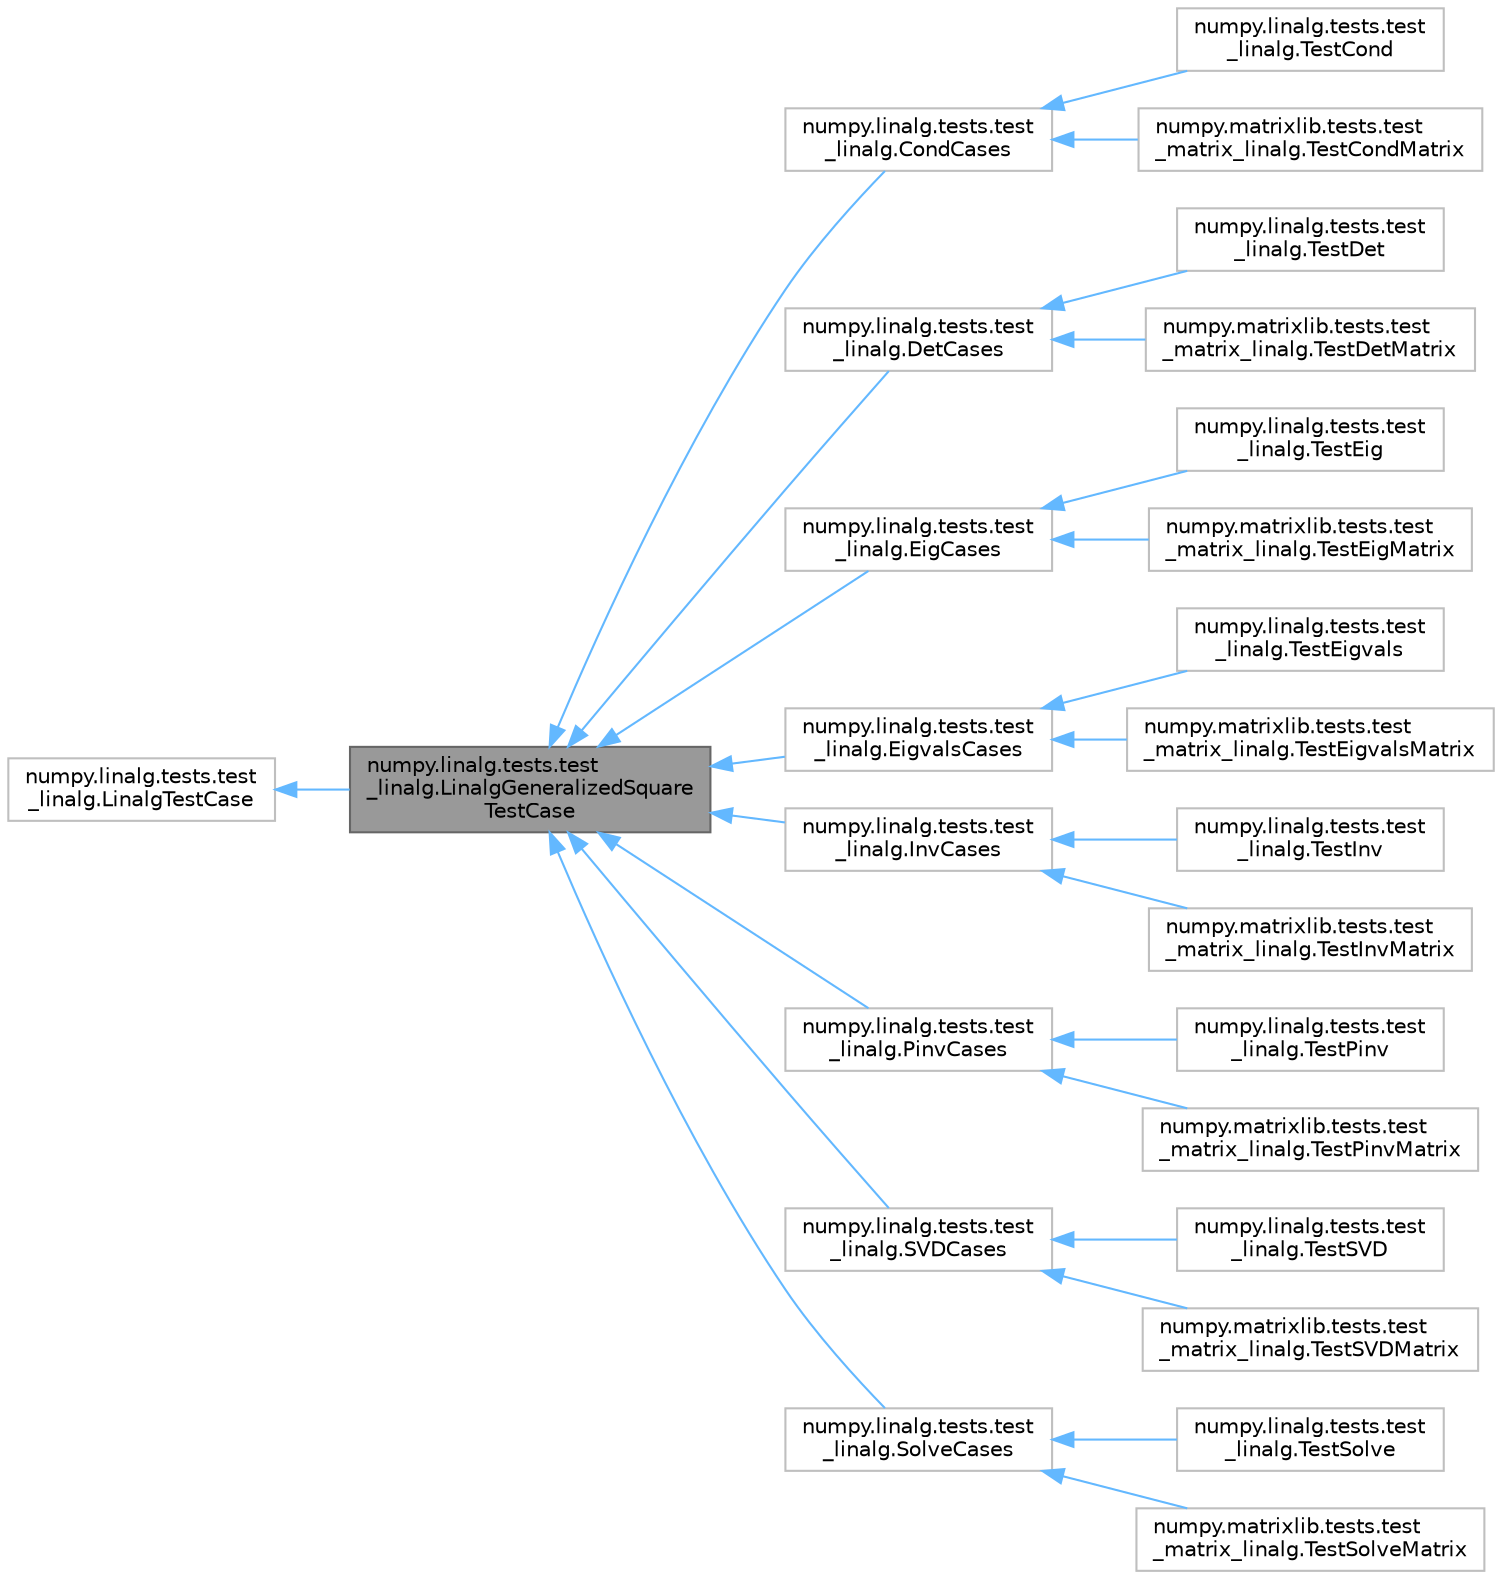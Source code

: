 digraph "numpy.linalg.tests.test_linalg.LinalgGeneralizedSquareTestCase"
{
 // LATEX_PDF_SIZE
  bgcolor="transparent";
  edge [fontname=Helvetica,fontsize=10,labelfontname=Helvetica,labelfontsize=10];
  node [fontname=Helvetica,fontsize=10,shape=box,height=0.2,width=0.4];
  rankdir="LR";
  Node1 [id="Node000001",label="numpy.linalg.tests.test\l_linalg.LinalgGeneralizedSquare\lTestCase",height=0.2,width=0.4,color="gray40", fillcolor="grey60", style="filled", fontcolor="black",tooltip=" "];
  Node2 -> Node1 [id="edge26_Node000001_Node000002",dir="back",color="steelblue1",style="solid",tooltip=" "];
  Node2 [id="Node000002",label="numpy.linalg.tests.test\l_linalg.LinalgTestCase",height=0.2,width=0.4,color="grey75", fillcolor="white", style="filled",URL="$df/d23/classnumpy_1_1linalg_1_1tests_1_1test__linalg_1_1LinalgTestCase.html",tooltip=" "];
  Node1 -> Node3 [id="edge27_Node000001_Node000003",dir="back",color="steelblue1",style="solid",tooltip=" "];
  Node3 [id="Node000003",label="numpy.linalg.tests.test\l_linalg.CondCases",height=0.2,width=0.4,color="grey75", fillcolor="white", style="filled",URL="$d6/d54/classnumpy_1_1linalg_1_1tests_1_1test__linalg_1_1CondCases.html",tooltip=" "];
  Node3 -> Node4 [id="edge28_Node000003_Node000004",dir="back",color="steelblue1",style="solid",tooltip=" "];
  Node4 [id="Node000004",label="numpy.linalg.tests.test\l_linalg.TestCond",height=0.2,width=0.4,color="grey75", fillcolor="white", style="filled",URL="$d9/d86/classnumpy_1_1linalg_1_1tests_1_1test__linalg_1_1TestCond.html",tooltip=" "];
  Node3 -> Node5 [id="edge29_Node000003_Node000005",dir="back",color="steelblue1",style="solid",tooltip=" "];
  Node5 [id="Node000005",label="numpy.matrixlib.tests.test\l_matrix_linalg.TestCondMatrix",height=0.2,width=0.4,color="grey75", fillcolor="white", style="filled",URL="$d5/dd4/classnumpy_1_1matrixlib_1_1tests_1_1test__matrix__linalg_1_1TestCondMatrix.html",tooltip=" "];
  Node1 -> Node6 [id="edge30_Node000001_Node000006",dir="back",color="steelblue1",style="solid",tooltip=" "];
  Node6 [id="Node000006",label="numpy.linalg.tests.test\l_linalg.DetCases",height=0.2,width=0.4,color="grey75", fillcolor="white", style="filled",URL="$d4/d63/classnumpy_1_1linalg_1_1tests_1_1test__linalg_1_1DetCases.html",tooltip=" "];
  Node6 -> Node7 [id="edge31_Node000006_Node000007",dir="back",color="steelblue1",style="solid",tooltip=" "];
  Node7 [id="Node000007",label="numpy.linalg.tests.test\l_linalg.TestDet",height=0.2,width=0.4,color="grey75", fillcolor="white", style="filled",URL="$d6/d23/classnumpy_1_1linalg_1_1tests_1_1test__linalg_1_1TestDet.html",tooltip=" "];
  Node6 -> Node8 [id="edge32_Node000006_Node000008",dir="back",color="steelblue1",style="solid",tooltip=" "];
  Node8 [id="Node000008",label="numpy.matrixlib.tests.test\l_matrix_linalg.TestDetMatrix",height=0.2,width=0.4,color="grey75", fillcolor="white", style="filled",URL="$d7/d75/classnumpy_1_1matrixlib_1_1tests_1_1test__matrix__linalg_1_1TestDetMatrix.html",tooltip=" "];
  Node1 -> Node9 [id="edge33_Node000001_Node000009",dir="back",color="steelblue1",style="solid",tooltip=" "];
  Node9 [id="Node000009",label="numpy.linalg.tests.test\l_linalg.EigCases",height=0.2,width=0.4,color="grey75", fillcolor="white", style="filled",URL="$d2/da3/classnumpy_1_1linalg_1_1tests_1_1test__linalg_1_1EigCases.html",tooltip=" "];
  Node9 -> Node10 [id="edge34_Node000009_Node000010",dir="back",color="steelblue1",style="solid",tooltip=" "];
  Node10 [id="Node000010",label="numpy.linalg.tests.test\l_linalg.TestEig",height=0.2,width=0.4,color="grey75", fillcolor="white", style="filled",URL="$da/d11/classnumpy_1_1linalg_1_1tests_1_1test__linalg_1_1TestEig.html",tooltip=" "];
  Node9 -> Node11 [id="edge35_Node000009_Node000011",dir="back",color="steelblue1",style="solid",tooltip=" "];
  Node11 [id="Node000011",label="numpy.matrixlib.tests.test\l_matrix_linalg.TestEigMatrix",height=0.2,width=0.4,color="grey75", fillcolor="white", style="filled",URL="$d9/d04/classnumpy_1_1matrixlib_1_1tests_1_1test__matrix__linalg_1_1TestEigMatrix.html",tooltip=" "];
  Node1 -> Node12 [id="edge36_Node000001_Node000012",dir="back",color="steelblue1",style="solid",tooltip=" "];
  Node12 [id="Node000012",label="numpy.linalg.tests.test\l_linalg.EigvalsCases",height=0.2,width=0.4,color="grey75", fillcolor="white", style="filled",URL="$d8/d4e/classnumpy_1_1linalg_1_1tests_1_1test__linalg_1_1EigvalsCases.html",tooltip=" "];
  Node12 -> Node13 [id="edge37_Node000012_Node000013",dir="back",color="steelblue1",style="solid",tooltip=" "];
  Node13 [id="Node000013",label="numpy.linalg.tests.test\l_linalg.TestEigvals",height=0.2,width=0.4,color="grey75", fillcolor="white", style="filled",URL="$db/d7f/classnumpy_1_1linalg_1_1tests_1_1test__linalg_1_1TestEigvals.html",tooltip=" "];
  Node12 -> Node14 [id="edge38_Node000012_Node000014",dir="back",color="steelblue1",style="solid",tooltip=" "];
  Node14 [id="Node000014",label="numpy.matrixlib.tests.test\l_matrix_linalg.TestEigvalsMatrix",height=0.2,width=0.4,color="grey75", fillcolor="white", style="filled",URL="$df/d9c/classnumpy_1_1matrixlib_1_1tests_1_1test__matrix__linalg_1_1TestEigvalsMatrix.html",tooltip=" "];
  Node1 -> Node15 [id="edge39_Node000001_Node000015",dir="back",color="steelblue1",style="solid",tooltip=" "];
  Node15 [id="Node000015",label="numpy.linalg.tests.test\l_linalg.InvCases",height=0.2,width=0.4,color="grey75", fillcolor="white", style="filled",URL="$d6/d17/classnumpy_1_1linalg_1_1tests_1_1test__linalg_1_1InvCases.html",tooltip=" "];
  Node15 -> Node16 [id="edge40_Node000015_Node000016",dir="back",color="steelblue1",style="solid",tooltip=" "];
  Node16 [id="Node000016",label="numpy.linalg.tests.test\l_linalg.TestInv",height=0.2,width=0.4,color="grey75", fillcolor="white", style="filled",URL="$d5/deb/classnumpy_1_1linalg_1_1tests_1_1test__linalg_1_1TestInv.html",tooltip=" "];
  Node15 -> Node17 [id="edge41_Node000015_Node000017",dir="back",color="steelblue1",style="solid",tooltip=" "];
  Node17 [id="Node000017",label="numpy.matrixlib.tests.test\l_matrix_linalg.TestInvMatrix",height=0.2,width=0.4,color="grey75", fillcolor="white", style="filled",URL="$d2/d0c/classnumpy_1_1matrixlib_1_1tests_1_1test__matrix__linalg_1_1TestInvMatrix.html",tooltip=" "];
  Node1 -> Node18 [id="edge42_Node000001_Node000018",dir="back",color="steelblue1",style="solid",tooltip=" "];
  Node18 [id="Node000018",label="numpy.linalg.tests.test\l_linalg.PinvCases",height=0.2,width=0.4,color="grey75", fillcolor="white", style="filled",URL="$d0/d3d/classnumpy_1_1linalg_1_1tests_1_1test__linalg_1_1PinvCases.html",tooltip=" "];
  Node18 -> Node19 [id="edge43_Node000018_Node000019",dir="back",color="steelblue1",style="solid",tooltip=" "];
  Node19 [id="Node000019",label="numpy.linalg.tests.test\l_linalg.TestPinv",height=0.2,width=0.4,color="grey75", fillcolor="white", style="filled",URL="$d0/dd0/classnumpy_1_1linalg_1_1tests_1_1test__linalg_1_1TestPinv.html",tooltip=" "];
  Node18 -> Node20 [id="edge44_Node000018_Node000020",dir="back",color="steelblue1",style="solid",tooltip=" "];
  Node20 [id="Node000020",label="numpy.matrixlib.tests.test\l_matrix_linalg.TestPinvMatrix",height=0.2,width=0.4,color="grey75", fillcolor="white", style="filled",URL="$d9/d24/classnumpy_1_1matrixlib_1_1tests_1_1test__matrix__linalg_1_1TestPinvMatrix.html",tooltip=" "];
  Node1 -> Node21 [id="edge45_Node000001_Node000021",dir="back",color="steelblue1",style="solid",tooltip=" "];
  Node21 [id="Node000021",label="numpy.linalg.tests.test\l_linalg.SVDCases",height=0.2,width=0.4,color="grey75", fillcolor="white", style="filled",URL="$dc/d78/classnumpy_1_1linalg_1_1tests_1_1test__linalg_1_1SVDCases.html",tooltip=" "];
  Node21 -> Node22 [id="edge46_Node000021_Node000022",dir="back",color="steelblue1",style="solid",tooltip=" "];
  Node22 [id="Node000022",label="numpy.linalg.tests.test\l_linalg.TestSVD",height=0.2,width=0.4,color="grey75", fillcolor="white", style="filled",URL="$da/d5a/classnumpy_1_1linalg_1_1tests_1_1test__linalg_1_1TestSVD.html",tooltip=" "];
  Node21 -> Node23 [id="edge47_Node000021_Node000023",dir="back",color="steelblue1",style="solid",tooltip=" "];
  Node23 [id="Node000023",label="numpy.matrixlib.tests.test\l_matrix_linalg.TestSVDMatrix",height=0.2,width=0.4,color="grey75", fillcolor="white", style="filled",URL="$da/db3/classnumpy_1_1matrixlib_1_1tests_1_1test__matrix__linalg_1_1TestSVDMatrix.html",tooltip=" "];
  Node1 -> Node24 [id="edge48_Node000001_Node000024",dir="back",color="steelblue1",style="solid",tooltip=" "];
  Node24 [id="Node000024",label="numpy.linalg.tests.test\l_linalg.SolveCases",height=0.2,width=0.4,color="grey75", fillcolor="white", style="filled",URL="$d9/d74/classnumpy_1_1linalg_1_1tests_1_1test__linalg_1_1SolveCases.html",tooltip=" "];
  Node24 -> Node25 [id="edge49_Node000024_Node000025",dir="back",color="steelblue1",style="solid",tooltip=" "];
  Node25 [id="Node000025",label="numpy.linalg.tests.test\l_linalg.TestSolve",height=0.2,width=0.4,color="grey75", fillcolor="white", style="filled",URL="$d0/d2f/classnumpy_1_1linalg_1_1tests_1_1test__linalg_1_1TestSolve.html",tooltip=" "];
  Node24 -> Node26 [id="edge50_Node000024_Node000026",dir="back",color="steelblue1",style="solid",tooltip=" "];
  Node26 [id="Node000026",label="numpy.matrixlib.tests.test\l_matrix_linalg.TestSolveMatrix",height=0.2,width=0.4,color="grey75", fillcolor="white", style="filled",URL="$dd/dde/classnumpy_1_1matrixlib_1_1tests_1_1test__matrix__linalg_1_1TestSolveMatrix.html",tooltip=" "];
}

